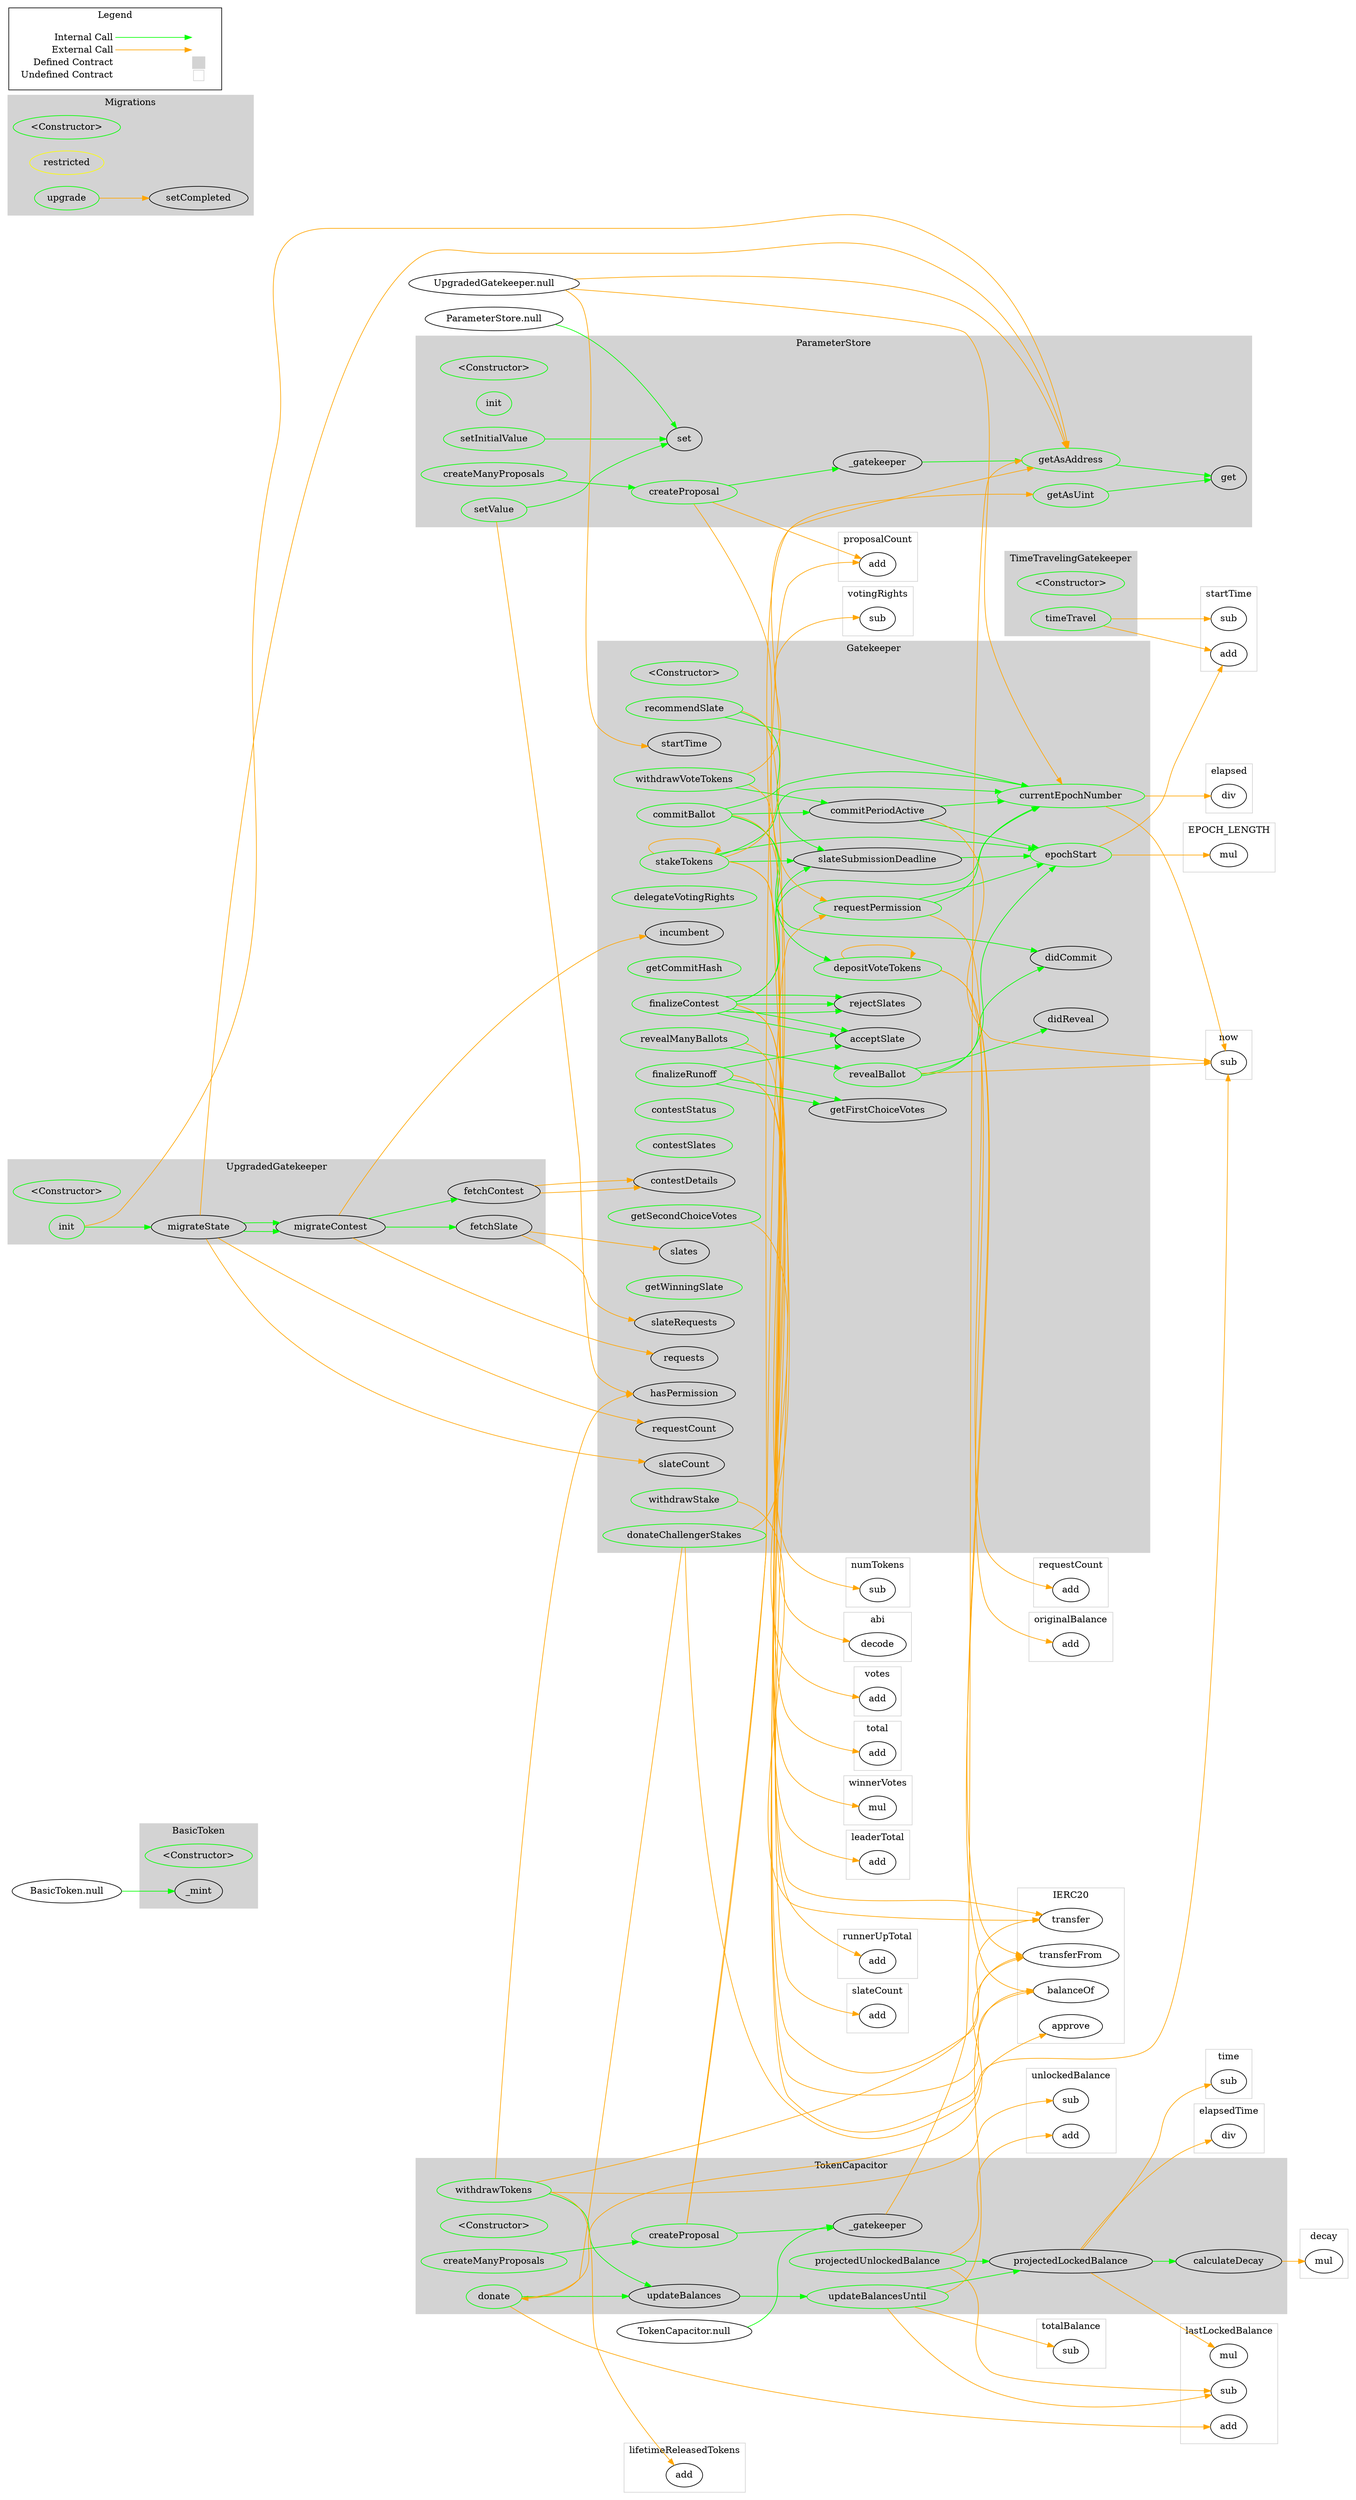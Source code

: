 digraph G {
  graph [ ratio = "auto", page = "100", compound =true ];
subgraph "clusterBasicToken" {
  graph [ label = "BasicToken", color = "lightgray", style = "filled" ];
  "BasicToken.<Constructor>" [ label = "<Constructor>", color = "green" ];
  "BasicToken._mint" [ label = "_mint" ];
}

subgraph "clusterGatekeeper" {
  graph [ label = "Gatekeeper", color = "lightgray", style = "filled" ];
  "Gatekeeper.<Constructor>" [ label = "<Constructor>", color = "green" ];
  "Gatekeeper.currentEpochNumber" [ label = "currentEpochNumber", color = "green" ];
  "Gatekeeper.epochStart" [ label = "epochStart", color = "green" ];
  "Gatekeeper.recommendSlate" [ label = "recommendSlate", color = "green" ];
  "Gatekeeper.slateRequests" [ label = "slateRequests" ];
  "Gatekeeper.stakeTokens" [ label = "stakeTokens", color = "green" ];
  "Gatekeeper.withdrawStake" [ label = "withdrawStake", color = "green" ];
  "Gatekeeper.depositVoteTokens" [ label = "depositVoteTokens", color = "green" ];
  "Gatekeeper.withdrawVoteTokens" [ label = "withdrawVoteTokens", color = "green" ];
  "Gatekeeper.delegateVotingRights" [ label = "delegateVotingRights", color = "green" ];
  "Gatekeeper.commitBallot" [ label = "commitBallot", color = "green" ];
  "Gatekeeper.didCommit" [ label = "didCommit" ];
  "Gatekeeper.getCommitHash" [ label = "getCommitHash", color = "green" ];
  "Gatekeeper.revealBallot" [ label = "revealBallot", color = "green" ];
  "Gatekeeper.revealManyBallots" [ label = "revealManyBallots", color = "green" ];
  "Gatekeeper.getFirstChoiceVotes" [ label = "getFirstChoiceVotes" ];
  "Gatekeeper.getSecondChoiceVotes" [ label = "getSecondChoiceVotes", color = "green" ];
  "Gatekeeper.didReveal" [ label = "didReveal" ];
  "Gatekeeper.finalizeContest" [ label = "finalizeContest", color = "green" ];
  "Gatekeeper.contestStatus" [ label = "contestStatus", color = "green" ];
  "Gatekeeper.contestSlates" [ label = "contestSlates", color = "green" ];
  "Gatekeeper.contestDetails" [ label = "contestDetails" ];
  "Gatekeeper.finalizeRunoff" [ label = "finalizeRunoff", color = "green" ];
  "Gatekeeper.donateChallengerStakes" [ label = "donateChallengerStakes", color = "green" ];
  "Gatekeeper.rejectSlates" [ label = "rejectSlates" ];
  "Gatekeeper.getWinningSlate" [ label = "getWinningSlate", color = "green" ];
  "Gatekeeper.requestPermission" [ label = "requestPermission", color = "green" ];
  "Gatekeeper.acceptSlate" [ label = "acceptSlate" ];
  "Gatekeeper.hasPermission" [ label = "hasPermission" ];
  "Gatekeeper.slateSubmissionDeadline" [ label = "slateSubmissionDeadline" ];
  "Gatekeeper.commitPeriodActive" [ label = "commitPeriodActive" ];
  "Gatekeeper.startTime" [ label = "startTime" ];
  "Gatekeeper.slateCount" [ label = "slateCount" ];
  "Gatekeeper.requestCount" [ label = "requestCount" ];
  "Gatekeeper.requests" [ label = "requests" ];
  "Gatekeeper.incumbent" [ label = "incumbent" ];
  "Gatekeeper.slates" [ label = "slates" ];
}

subgraph "clusterMigrations" {
  graph [ label = "Migrations", color = "lightgray", style = "filled" ];
  "Migrations.<Constructor>" [ label = "<Constructor>", color = "green" ];
  "Migrations.restricted" [ label = "restricted", color = "yellow" ];
  "Migrations.setCompleted" [ label = "setCompleted" ];
  "Migrations.upgrade" [ label = "upgrade", color = "green" ];
}

subgraph "clusterParameterStore" {
  graph [ label = "ParameterStore", color = "lightgray", style = "filled" ];
  "ParameterStore.getAsUint" [ label = "getAsUint", color = "green" ];
  "ParameterStore.getAsAddress" [ label = "getAsAddress", color = "green" ];
  "ParameterStore.<Constructor>" [ label = "<Constructor>", color = "green" ];
  "ParameterStore.init" [ label = "init", color = "green" ];
  "ParameterStore.get" [ label = "get" ];
  "ParameterStore.set" [ label = "set" ];
  "ParameterStore.setInitialValue" [ label = "setInitialValue", color = "green" ];
  "ParameterStore.createProposal" [ label = "createProposal", color = "green" ];
  "ParameterStore.createManyProposals" [ label = "createManyProposals", color = "green" ];
  "ParameterStore.setValue" [ label = "setValue", color = "green" ];
  "ParameterStore._gatekeeper" [ label = "_gatekeeper" ];
}

subgraph "clusterTokenCapacitor" {
  graph [ label = "TokenCapacitor", color = "lightgray", style = "filled" ];
  "TokenCapacitor.donate" [ label = "donate", color = "green" ];
  "TokenCapacitor.<Constructor>" [ label = "<Constructor>", color = "green" ];
  "TokenCapacitor._gatekeeper" [ label = "_gatekeeper" ];
  "TokenCapacitor.createProposal" [ label = "createProposal", color = "green" ];
  "TokenCapacitor.createManyProposals" [ label = "createManyProposals", color = "green" ];
  "TokenCapacitor.withdrawTokens" [ label = "withdrawTokens", color = "green" ];
  "TokenCapacitor.projectedUnlockedBalance" [ label = "projectedUnlockedBalance", color = "green" ];
  "TokenCapacitor.projectedLockedBalance" [ label = "projectedLockedBalance" ];
  "TokenCapacitor.calculateDecay" [ label = "calculateDecay" ];
  "TokenCapacitor.updateBalancesUntil" [ label = "updateBalancesUntil", color = "green" ];
  "TokenCapacitor.updateBalances" [ label = "updateBalances" ];
}

subgraph "clusterTimeTravelingGatekeeper" {
  graph [ label = "TimeTravelingGatekeeper", color = "lightgray", style = "filled" ];
  "TimeTravelingGatekeeper.<Constructor>" [ label = "<Constructor>", color = "green" ];
  "TimeTravelingGatekeeper.timeTravel" [ label = "timeTravel", color = "green" ];
}

subgraph "clusterUpgradedGatekeeper" {
  graph [ label = "UpgradedGatekeeper", color = "lightgray", style = "filled" ];
  "UpgradedGatekeeper.<Constructor>" [ label = "<Constructor>", color = "green" ];
  "UpgradedGatekeeper.init" [ label = "init", color = "green" ];
  "Gatekeeper.depositVoteTokens" [ label = "depositVoteTokens", color = "green" ];
  "Gatekeeper.stakeTokens" [ label = "stakeTokens", color = "green" ];
  "UpgradedGatekeeper.migrateState" [ label = "migrateState" ];
  "UpgradedGatekeeper.migrateContest" [ label = "migrateContest" ];
  "UpgradedGatekeeper.fetchContest" [ label = "fetchContest" ];
  "UpgradedGatekeeper.fetchSlate" [ label = "fetchSlate" ];
}

subgraph "clusternow" {
  graph [ label = "now", color = "lightgray" ];
  "now.sub" [ label = "sub" ];
}

subgraph "clusterelapsed" {
  graph [ label = "elapsed", color = "lightgray" ];
  "elapsed.div" [ label = "div" ];
}

subgraph "clusterstartTime" {
  graph [ label = "startTime", color = "lightgray" ];
  "startTime.add" [ label = "add" ];
  "startTime.sub" [ label = "sub" ];
}

subgraph "clusterEPOCH_LENGTH" {
  graph [ label = "EPOCH_LENGTH", color = "lightgray" ];
  "EPOCH_LENGTH.mul" [ label = "mul" ];
}

subgraph "clusterslateCount" {
  graph [ label = "slateCount", color = "lightgray" ];
  "slateCount.add" [ label = "add" ];
}

subgraph "clusterIERC20" {
  graph [ label = "IERC20", color = "lightgray" ];
  "IERC20.balanceOf" [ label = "balanceOf" ];
  "IERC20.transferFrom" [ label = "transferFrom" ];
  "IERC20.transfer" [ label = "transfer" ];
  "IERC20.approve" [ label = "approve" ];
}

subgraph "clusteroriginalBalance" {
  graph [ label = "originalBalance", color = "lightgray" ];
  "originalBalance.add" [ label = "add" ];
}

subgraph "clustervotingRights" {
  graph [ label = "votingRights", color = "lightgray" ];
  "votingRights.sub" [ label = "sub" ];
}

subgraph "clusternumTokens" {
  graph [ label = "numTokens", color = "lightgray" ];
  "numTokens.sub" [ label = "sub" ];
}

subgraph "clusterabi" {
  graph [ label = "abi", color = "lightgray" ];
  "abi.decode" [ label = "decode" ];
}

subgraph "clustervotes" {
  graph [ label = "votes", color = "lightgray" ];
  "votes.add" [ label = "add" ];
}

subgraph "clustertotal" {
  graph [ label = "total", color = "lightgray" ];
  "total.add" [ label = "add" ];
}

subgraph "clusterwinnerVotes" {
  graph [ label = "winnerVotes", color = "lightgray" ];
  "winnerVotes.mul" [ label = "mul" ];
}

subgraph "clusterleaderTotal" {
  graph [ label = "leaderTotal", color = "lightgray" ];
  "leaderTotal.add" [ label = "add" ];
}

subgraph "clusterrunnerUpTotal" {
  graph [ label = "runnerUpTotal", color = "lightgray" ];
  "runnerUpTotal.add" [ label = "add" ];
}

subgraph "clusterrequestCount" {
  graph [ label = "requestCount", color = "lightgray" ];
  "requestCount.add" [ label = "add" ];
}

subgraph "clusterproposalCount" {
  graph [ label = "proposalCount", color = "lightgray" ];
  "proposalCount.add" [ label = "add" ];
}

subgraph "clusterunlockedBalance" {
  graph [ label = "unlockedBalance", color = "lightgray" ];
  "unlockedBalance.sub" [ label = "sub" ];
  "unlockedBalance.add" [ label = "add" ];
}

subgraph "clusterlifetimeReleasedTokens" {
  graph [ label = "lifetimeReleasedTokens", color = "lightgray" ];
  "lifetimeReleasedTokens.add" [ label = "add" ];
}

subgraph "clusterlastLockedBalance" {
  graph [ label = "lastLockedBalance", color = "lightgray" ];
  "lastLockedBalance.add" [ label = "add" ];
  "lastLockedBalance.sub" [ label = "sub" ];
  "lastLockedBalance.mul" [ label = "mul" ];
}

subgraph "clustertime" {
  graph [ label = "time", color = "lightgray" ];
  "time.sub" [ label = "sub" ];
}

subgraph "clusterelapsedTime" {
  graph [ label = "elapsedTime", color = "lightgray" ];
  "elapsedTime.div" [ label = "div" ];
}

subgraph "clusterdecay" {
  graph [ label = "decay", color = "lightgray" ];
  "decay.mul" [ label = "mul" ];
}

subgraph "clustertotalBalance" {
  graph [ label = "totalBalance", color = "lightgray" ];
  "totalBalance.sub" [ label = "sub" ];
}

  "BasicToken.null";
  "BasicToken._mint";
  "Gatekeeper.currentEpochNumber";
  "now.sub";
  "elapsed.div";
  "Gatekeeper.epochStart";
  "startTime.add";
  "EPOCH_LENGTH.mul";
  "Gatekeeper.recommendSlate";
  "Gatekeeper.slateSubmissionDeadline";
  "slateCount.add";
  "Gatekeeper.stakeTokens";
  "ParameterStore.getAsUint";
  "IERC20.balanceOf";
  "IERC20.transferFrom";
  "Gatekeeper.withdrawStake";
  "IERC20.transfer";
  "Gatekeeper.depositVoteTokens";
  "originalBalance.add";
  "Gatekeeper.withdrawVoteTokens";
  "Gatekeeper.commitPeriodActive";
  "votingRights.sub";
  "Gatekeeper.commitBallot";
  "Gatekeeper.didCommit";
  "numTokens.sub";
  "Gatekeeper.revealBallot";
  "Gatekeeper.didReveal";
  "Gatekeeper.revealManyBallots";
  "abi.decode";
  "Gatekeeper.getSecondChoiceVotes";
  "votes.add";
  "Gatekeeper.finalizeContest";
  "Gatekeeper.acceptSlate";
  "total.add";
  "Gatekeeper.rejectSlates";
  "winnerVotes.mul";
  "Gatekeeper.finalizeRunoff";
  "Gatekeeper.getFirstChoiceVotes";
  "leaderTotal.add";
  "runnerUpTotal.add";
  "Gatekeeper.donateChallengerStakes";
  "ParameterStore.getAsAddress";
  "IERC20.approve";
  "TokenCapacitor.donate";
  "Gatekeeper.requestPermission";
  "requestCount.add";
  "Migrations.upgrade";
  "Migrations.setCompleted";
  "ParameterStore.null";
  "ParameterStore.set";
  "ParameterStore.get";
  "ParameterStore.setInitialValue";
  "ParameterStore.createProposal";
  "ParameterStore._gatekeeper";
  "proposalCount.add";
  "ParameterStore.createManyProposals";
  "ParameterStore.setValue";
  "Gatekeeper.hasPermission";
  "TokenCapacitor.null";
  "TokenCapacitor._gatekeeper";
  "TokenCapacitor.createProposal";
  "TokenCapacitor.createManyProposals";
  "TokenCapacitor.withdrawTokens";
  "TokenCapacitor.updateBalances";
  "unlockedBalance.sub";
  "lifetimeReleasedTokens.add";
  "lastLockedBalance.add";
  "TokenCapacitor.projectedUnlockedBalance";
  "lastLockedBalance.sub";
  "TokenCapacitor.projectedLockedBalance";
  "unlockedBalance.add";
  "time.sub";
  "TokenCapacitor.calculateDecay";
  "elapsedTime.div";
  "lastLockedBalance.mul";
  "decay.mul";
  "TokenCapacitor.updateBalancesUntil";
  "totalBalance.sub";
  "TimeTravelingGatekeeper.timeTravel";
  "startTime.sub";
  "UpgradedGatekeeper.null";
  "Gatekeeper.startTime";
  "UpgradedGatekeeper.init";
  "UpgradedGatekeeper.migrateState";
  "Gatekeeper.slateCount";
  "Gatekeeper.requestCount";
  "UpgradedGatekeeper.migrateContest";
  "UpgradedGatekeeper.fetchContest";
  "UpgradedGatekeeper.fetchSlate";
  "Gatekeeper.requests";
  "Gatekeeper.incumbent";
  "Gatekeeper.contestDetails";
  "Gatekeeper.slates";
  "Gatekeeper.slateRequests";
  "BasicToken.null" -> "BasicToken._mint" [ color = "green" ];
  "Gatekeeper.currentEpochNumber" -> "now.sub" [ color = "orange" ];
  "Gatekeeper.currentEpochNumber" -> "elapsed.div" [ color = "orange" ];
  "Gatekeeper.epochStart" -> "startTime.add" [ color = "orange" ];
  "Gatekeeper.epochStart" -> "EPOCH_LENGTH.mul" [ color = "orange" ];
  "Gatekeeper.recommendSlate" -> "Gatekeeper.currentEpochNumber" [ color = "green" ];
  "Gatekeeper.recommendSlate" -> "Gatekeeper.slateSubmissionDeadline" [ color = "green" ];
  "Gatekeeper.recommendSlate" -> "slateCount.add" [ color = "orange" ];
  "Gatekeeper.stakeTokens" -> "ParameterStore.getAsUint" [ color = "orange" ];
  "Gatekeeper.stakeTokens" -> "IERC20.balanceOf" [ color = "orange" ];
  "Gatekeeper.stakeTokens" -> "Gatekeeper.slateSubmissionDeadline" [ color = "green" ];
  "Gatekeeper.stakeTokens" -> "Gatekeeper.currentEpochNumber" [ color = "green" ];
  "Gatekeeper.stakeTokens" -> "IERC20.transferFrom" [ color = "orange" ];
  "Gatekeeper.stakeTokens" -> "now.sub" [ color = "orange" ];
  "Gatekeeper.stakeTokens" -> "Gatekeeper.epochStart" [ color = "green" ];
  "Gatekeeper.withdrawStake" -> "IERC20.transfer" [ color = "orange" ];
  "Gatekeeper.depositVoteTokens" -> "IERC20.balanceOf" [ color = "orange" ];
  "Gatekeeper.depositVoteTokens" -> "originalBalance.add" [ color = "orange" ];
  "Gatekeeper.depositVoteTokens" -> "IERC20.transferFrom" [ color = "orange" ];
  "Gatekeeper.withdrawVoteTokens" -> "Gatekeeper.commitPeriodActive" [ color = "green" ];
  "Gatekeeper.withdrawVoteTokens" -> "votingRights.sub" [ color = "orange" ];
  "Gatekeeper.withdrawVoteTokens" -> "IERC20.transfer" [ color = "orange" ];
  "Gatekeeper.commitBallot" -> "Gatekeeper.currentEpochNumber" [ color = "green" ];
  "Gatekeeper.commitBallot" -> "Gatekeeper.commitPeriodActive" [ color = "green" ];
  "Gatekeeper.commitBallot" -> "Gatekeeper.didCommit" [ color = "green" ];
  "Gatekeeper.commitBallot" -> "numTokens.sub" [ color = "orange" ];
  "Gatekeeper.commitBallot" -> "Gatekeeper.depositVoteTokens" [ color = "green" ];
  "Gatekeeper.revealBallot" -> "now.sub" [ color = "orange" ];
  "Gatekeeper.revealBallot" -> "Gatekeeper.epochStart" [ color = "green" ];
  "Gatekeeper.revealBallot" -> "Gatekeeper.didCommit" [ color = "green" ];
  "Gatekeeper.revealBallot" -> "Gatekeeper.didReveal" [ color = "green" ];
  "Gatekeeper.revealManyBallots" -> "abi.decode" [ color = "orange" ];
  "Gatekeeper.revealManyBallots" -> "Gatekeeper.revealBallot" [ color = "green" ];
  "Gatekeeper.getSecondChoiceVotes" -> "votes.add" [ color = "orange" ];
  "Gatekeeper.finalizeContest" -> "Gatekeeper.slateSubmissionDeadline" [ color = "green" ];
  "Gatekeeper.finalizeContest" -> "Gatekeeper.acceptSlate" [ color = "green" ];
  "Gatekeeper.finalizeContest" -> "Gatekeeper.currentEpochNumber" [ color = "green" ];
  "Gatekeeper.finalizeContest" -> "total.add" [ color = "orange" ];
  "Gatekeeper.finalizeContest" -> "Gatekeeper.rejectSlates" [ color = "green" ];
  "Gatekeeper.finalizeContest" -> "winnerVotes.mul" [ color = "orange" ];
  "Gatekeeper.finalizeContest" -> "Gatekeeper.acceptSlate" [ color = "green" ];
  "Gatekeeper.finalizeContest" -> "Gatekeeper.rejectSlates" [ color = "green" ];
  "Gatekeeper.finalizeContest" -> "Gatekeeper.rejectSlates" [ color = "green" ];
  "Gatekeeper.finalizeRunoff" -> "Gatekeeper.getFirstChoiceVotes" [ color = "green" ];
  "Gatekeeper.finalizeRunoff" -> "Gatekeeper.getFirstChoiceVotes" [ color = "green" ];
  "Gatekeeper.finalizeRunoff" -> "leaderTotal.add" [ color = "orange" ];
  "Gatekeeper.finalizeRunoff" -> "runnerUpTotal.add" [ color = "orange" ];
  "Gatekeeper.finalizeRunoff" -> "Gatekeeper.acceptSlate" [ color = "green" ];
  "Gatekeeper.donateChallengerStakes" -> "ParameterStore.getAsAddress" [ color = "orange" ];
  "Gatekeeper.donateChallengerStakes" -> "IERC20.approve" [ color = "orange" ];
  "Gatekeeper.donateChallengerStakes" -> "TokenCapacitor.donate" [ color = "orange" ];
  "Gatekeeper.requestPermission" -> "Gatekeeper.epochStart" [ color = "green" ];
  "Gatekeeper.requestPermission" -> "Gatekeeper.currentEpochNumber" [ color = "green" ];
  "Gatekeeper.requestPermission" -> "requestCount.add" [ color = "orange" ];
  "Gatekeeper.slateSubmissionDeadline" -> "Gatekeeper.epochStart" [ color = "green" ];
  "Gatekeeper.commitPeriodActive" -> "now.sub" [ color = "orange" ];
  "Gatekeeper.commitPeriodActive" -> "Gatekeeper.epochStart" [ color = "green" ];
  "Gatekeeper.commitPeriodActive" -> "Gatekeeper.currentEpochNumber" [ color = "green" ];
  "Migrations.upgrade" -> "Migrations.setCompleted" [ color = "orange" ];
  "ParameterStore.null" -> "ParameterStore.set" [ color = "green" ];
  "ParameterStore.getAsUint" -> "ParameterStore.get" [ color = "green" ];
  "ParameterStore.getAsAddress" -> "ParameterStore.get" [ color = "green" ];
  "ParameterStore.setInitialValue" -> "ParameterStore.set" [ color = "green" ];
  "ParameterStore.createProposal" -> "ParameterStore._gatekeeper" [ color = "green" ];
  "ParameterStore.createProposal" -> "Gatekeeper.requestPermission" [ color = "orange" ];
  "ParameterStore.createProposal" -> "proposalCount.add" [ color = "orange" ];
  "ParameterStore.createManyProposals" -> "ParameterStore.createProposal" [ color = "green" ];
  "ParameterStore.setValue" -> "Gatekeeper.hasPermission" [ color = "orange" ];
  "ParameterStore.setValue" -> "ParameterStore.set" [ color = "green" ];
  "ParameterStore._gatekeeper" -> "ParameterStore.getAsAddress" [ color = "green" ];
  "TokenCapacitor.null" -> "TokenCapacitor._gatekeeper" [ color = "green" ];
  "TokenCapacitor._gatekeeper" -> "ParameterStore.getAsAddress" [ color = "orange" ];
  "TokenCapacitor.createProposal" -> "TokenCapacitor._gatekeeper" [ color = "green" ];
  "TokenCapacitor.createProposal" -> "Gatekeeper.requestPermission" [ color = "orange" ];
  "TokenCapacitor.createProposal" -> "proposalCount.add" [ color = "orange" ];
  "TokenCapacitor.createManyProposals" -> "TokenCapacitor.createProposal" [ color = "green" ];
  "TokenCapacitor.withdrawTokens" -> "Gatekeeper.hasPermission" [ color = "orange" ];
  "TokenCapacitor.withdrawTokens" -> "TokenCapacitor.updateBalances" [ color = "green" ];
  "TokenCapacitor.withdrawTokens" -> "unlockedBalance.sub" [ color = "orange" ];
  "TokenCapacitor.withdrawTokens" -> "lifetimeReleasedTokens.add" [ color = "orange" ];
  "TokenCapacitor.withdrawTokens" -> "IERC20.transfer" [ color = "orange" ];
  "TokenCapacitor.donate" -> "TokenCapacitor.updateBalances" [ color = "green" ];
  "TokenCapacitor.donate" -> "lastLockedBalance.add" [ color = "orange" ];
  "TokenCapacitor.donate" -> "IERC20.transferFrom" [ color = "orange" ];
  "TokenCapacitor.projectedUnlockedBalance" -> "lastLockedBalance.sub" [ color = "orange" ];
  "TokenCapacitor.projectedUnlockedBalance" -> "TokenCapacitor.projectedLockedBalance" [ color = "green" ];
  "TokenCapacitor.projectedUnlockedBalance" -> "unlockedBalance.add" [ color = "orange" ];
  "TokenCapacitor.projectedLockedBalance" -> "time.sub" [ color = "orange" ];
  "TokenCapacitor.projectedLockedBalance" -> "TokenCapacitor.calculateDecay" [ color = "green" ];
  "TokenCapacitor.projectedLockedBalance" -> "elapsedTime.div" [ color = "orange" ];
  "TokenCapacitor.projectedLockedBalance" -> "lastLockedBalance.mul" [ color = "orange" ];
  "TokenCapacitor.calculateDecay" -> "decay.mul" [ color = "orange" ];
  "TokenCapacitor.updateBalancesUntil" -> "IERC20.balanceOf" [ color = "orange" ];
  "TokenCapacitor.updateBalancesUntil" -> "TokenCapacitor.projectedLockedBalance" [ color = "green" ];
  "TokenCapacitor.updateBalancesUntil" -> "lastLockedBalance.sub" [ color = "orange" ];
  "TokenCapacitor.updateBalancesUntil" -> "totalBalance.sub" [ color = "orange" ];
  "TokenCapacitor.updateBalances" -> "TokenCapacitor.updateBalancesUntil" [ color = "green" ];
  "TimeTravelingGatekeeper.timeTravel" -> "startTime.sub" [ color = "orange" ];
  "TimeTravelingGatekeeper.timeTravel" -> "startTime.add" [ color = "orange" ];
  "UpgradedGatekeeper.null" -> "ParameterStore.getAsAddress" [ color = "orange" ];
  "UpgradedGatekeeper.null" -> "Gatekeeper.currentEpochNumber" [ color = "orange" ];
  "UpgradedGatekeeper.null" -> "Gatekeeper.startTime" [ color = "orange" ];
  "UpgradedGatekeeper.init" -> "ParameterStore.getAsAddress" [ color = "orange" ];
  "UpgradedGatekeeper.init" -> "UpgradedGatekeeper.migrateState" [ color = "green" ];
  "Gatekeeper.depositVoteTokens" -> "Gatekeeper.depositVoteTokens" [ color = "orange" ];
  "Gatekeeper.stakeTokens" -> "Gatekeeper.stakeTokens" [ color = "orange" ];
  "UpgradedGatekeeper.migrateState" -> "Gatekeeper.slateCount" [ color = "orange" ];
  "UpgradedGatekeeper.migrateState" -> "Gatekeeper.requestCount" [ color = "orange" ];
  "UpgradedGatekeeper.migrateState" -> "ParameterStore.getAsAddress" [ color = "orange" ];
  "UpgradedGatekeeper.migrateState" -> "UpgradedGatekeeper.migrateContest" [ color = "green" ];
  "UpgradedGatekeeper.migrateState" -> "UpgradedGatekeeper.migrateContest" [ color = "green" ];
  "UpgradedGatekeeper.migrateContest" -> "UpgradedGatekeeper.fetchContest" [ color = "green" ];
  "UpgradedGatekeeper.migrateContest" -> "UpgradedGatekeeper.fetchSlate" [ color = "green" ];
  "UpgradedGatekeeper.migrateContest" -> "Gatekeeper.requests" [ color = "orange" ];
  "UpgradedGatekeeper.migrateContest" -> "Gatekeeper.incumbent" [ color = "orange" ];
  "UpgradedGatekeeper.fetchContest" -> "Gatekeeper.contestDetails" [ color = "orange" ];
  "UpgradedGatekeeper.fetchContest" -> "Gatekeeper.contestDetails" [ color = "orange" ];
  "UpgradedGatekeeper.fetchSlate" -> "Gatekeeper.slates" [ color = "orange" ];
  "UpgradedGatekeeper.fetchSlate" -> "Gatekeeper.slateRequests" [ color = "orange" ];


rankdir=LR
node [shape=plaintext]
subgraph cluster_01 { 
label = "Legend";
key [label=<<table border="0" cellpadding="2" cellspacing="0" cellborder="0">
  <tr><td align="right" port="i1">Internal Call</td></tr>
  <tr><td align="right" port="i2">External Call</td></tr>
  <tr><td align="right" port="i3">Defined Contract</td></tr>
  <tr><td align="right" port="i4">Undefined Contract</td></tr>
  </table>>]
key2 [label=<<table border="0" cellpadding="2" cellspacing="0" cellborder="0">
  <tr><td port="i1">&nbsp;&nbsp;&nbsp;</td></tr>
  <tr><td port="i2">&nbsp;&nbsp;&nbsp;</td></tr>
  <tr><td port="i3" bgcolor="lightgray">&nbsp;&nbsp;&nbsp;</td></tr>
  <tr><td port="i4">
    <table border="1" cellborder="0" cellspacing="0" cellpadding="7" color="lightgray">
      <tr>
       <td></td>
      </tr>
     </table>
  </td></tr>
  </table>>]
key:i1:e -> key2:i1:w [color=green]
key:i2:e -> key2:i2:w [color=orange]
}
}

